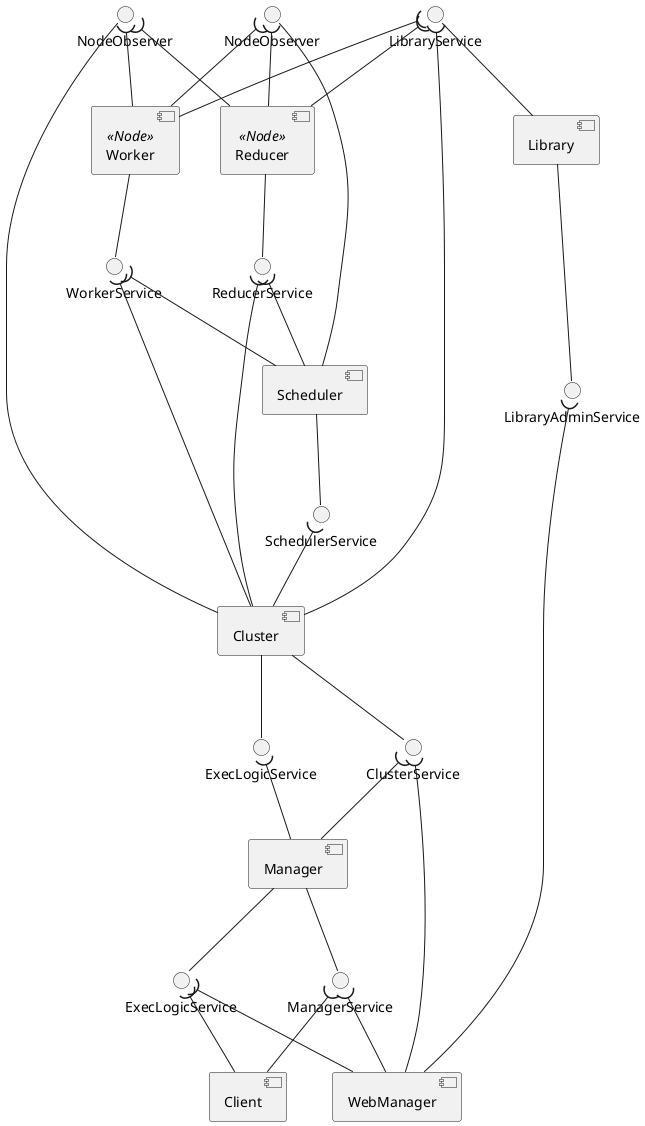 @startuml

skinparam componentStyle uml2
skinparam monochrome true

[Manager] as manager
[Cluster] as cluster
[Scheduler] as scheduler
[Worker] <<Node>> as worker
[Reducer] <<Node>> as reducer
[Library] as library
[WebManager] as webmanager
[Client] as client

interface ExecLogicService as mexec
interface ExecLogicService as cexec
interface ManagerService as managersrv
interface ClusterService as clustersrv
interface LibraryAdminService as libraryasrv
interface LibraryService as librarysrv
interface SchedulerService as schedulersrv
interface NodeObserver as cnodeobsrv
interface NodeObserver as snodeobsrv
interface WorkerService as workersrv
interface ReducerService as reducersrv

manager --() mexec
manager --() managersrv
cluster --() cexec
cluster --() clustersrv
library -u-() librarysrv
library --() libraryasrv
cluster -u-() cnodeobsrv
scheduler --() schedulersrv
scheduler -u-() snodeobsrv
worker --() workersrv
reducer --() reducersrv

mexec )-- webmanager
managersrv )-- webmanager
clustersrv )-- webmanager
libraryasrv )-- webmanager

mexec )-- client
managersrv )-- client

cexec )-- manager
clustersrv )-- manager

librarysrv )-- cluster
schedulersrv )-- cluster
workersrv )-- cluster
reducersrv )-- cluster
workersrv )-- scheduler
reducersrv )-- scheduler

cnodeobsrv )-- worker
cnodeobsrv )-- reducer
snodeobsrv )-- worker
snodeobsrv )-- reducer
librarysrv )-- worker
librarysrv )-- reducer

@enduml